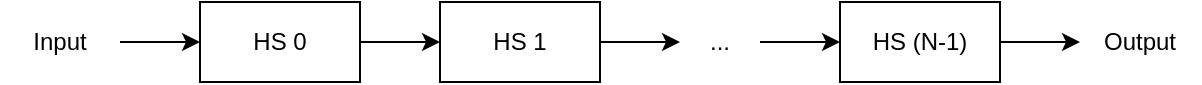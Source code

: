 <mxfile version="24.5.3" type="device">
  <diagram name="Page-1" id="SXdgCny9S7CvgAw-XWH_">
    <mxGraphModel dx="915" dy="729" grid="1" gridSize="10" guides="1" tooltips="1" connect="1" arrows="1" fold="1" page="1" pageScale="1" pageWidth="827" pageHeight="1169" math="0" shadow="0">
      <root>
        <mxCell id="0" />
        <mxCell id="1" parent="0" />
        <mxCell id="9wJzjOqL-KLGMlpQlfj1-1" value="HS 0" style="rounded=0;whiteSpace=wrap;html=1;" vertex="1" parent="1">
          <mxGeometry x="120" y="80" width="80" height="40" as="geometry" />
        </mxCell>
        <mxCell id="9wJzjOqL-KLGMlpQlfj1-2" value="HS 1" style="rounded=0;whiteSpace=wrap;html=1;" vertex="1" parent="1">
          <mxGeometry x="240" y="80" width="80" height="40" as="geometry" />
        </mxCell>
        <mxCell id="9wJzjOqL-KLGMlpQlfj1-3" value="" style="endArrow=classic;html=1;rounded=0;exitX=1;exitY=0.5;exitDx=0;exitDy=0;entryX=0;entryY=0.5;entryDx=0;entryDy=0;" edge="1" parent="1" source="9wJzjOqL-KLGMlpQlfj1-1" target="9wJzjOqL-KLGMlpQlfj1-2">
          <mxGeometry width="50" height="50" relative="1" as="geometry">
            <mxPoint x="210" y="80" as="sourcePoint" />
            <mxPoint x="260" y="30" as="targetPoint" />
          </mxGeometry>
        </mxCell>
        <mxCell id="9wJzjOqL-KLGMlpQlfj1-4" value="" style="endArrow=classic;html=1;rounded=0;entryX=0;entryY=0.5;entryDx=0;entryDy=0;" edge="1" parent="1" target="9wJzjOqL-KLGMlpQlfj1-1">
          <mxGeometry width="50" height="50" relative="1" as="geometry">
            <mxPoint x="80" y="100" as="sourcePoint" />
            <mxPoint x="110" y="130" as="targetPoint" />
          </mxGeometry>
        </mxCell>
        <mxCell id="9wJzjOqL-KLGMlpQlfj1-5" value="Input" style="text;strokeColor=none;align=center;fillColor=none;html=1;verticalAlign=middle;whiteSpace=wrap;rounded=0;" vertex="1" parent="1">
          <mxGeometry x="20" y="85" width="60" height="30" as="geometry" />
        </mxCell>
        <mxCell id="9wJzjOqL-KLGMlpQlfj1-6" value="" style="endArrow=classic;html=1;rounded=0;exitX=1;exitY=0.5;exitDx=0;exitDy=0;entryX=0;entryY=0.5;entryDx=0;entryDy=0;" edge="1" parent="1" source="9wJzjOqL-KLGMlpQlfj1-2" target="9wJzjOqL-KLGMlpQlfj1-7">
          <mxGeometry width="50" height="50" relative="1" as="geometry">
            <mxPoint x="320" y="99.76" as="sourcePoint" />
            <mxPoint x="360" y="99.76" as="targetPoint" />
          </mxGeometry>
        </mxCell>
        <mxCell id="9wJzjOqL-KLGMlpQlfj1-7" value="..." style="text;strokeColor=none;align=center;fillColor=none;html=1;verticalAlign=middle;whiteSpace=wrap;rounded=0;" vertex="1" parent="1">
          <mxGeometry x="360" y="85" width="40" height="30" as="geometry" />
        </mxCell>
        <mxCell id="9wJzjOqL-KLGMlpQlfj1-9" value="HS (N-1)" style="rounded=0;whiteSpace=wrap;html=1;" vertex="1" parent="1">
          <mxGeometry x="440" y="80" width="80" height="40" as="geometry" />
        </mxCell>
        <mxCell id="9wJzjOqL-KLGMlpQlfj1-10" value="" style="endArrow=classic;html=1;rounded=0;exitX=1;exitY=0.5;exitDx=0;exitDy=0;entryX=0;entryY=0.5;entryDx=0;entryDy=0;" edge="1" parent="1" target="9wJzjOqL-KLGMlpQlfj1-9">
          <mxGeometry width="50" height="50" relative="1" as="geometry">
            <mxPoint x="400" y="100" as="sourcePoint" />
            <mxPoint x="460" y="30" as="targetPoint" />
          </mxGeometry>
        </mxCell>
        <mxCell id="9wJzjOqL-KLGMlpQlfj1-11" value="" style="endArrow=classic;html=1;rounded=0;exitX=1;exitY=0.5;exitDx=0;exitDy=0;" edge="1" parent="1" source="9wJzjOqL-KLGMlpQlfj1-9">
          <mxGeometry width="50" height="50" relative="1" as="geometry">
            <mxPoint x="520" y="100" as="sourcePoint" />
            <mxPoint x="560" y="100" as="targetPoint" />
          </mxGeometry>
        </mxCell>
        <mxCell id="9wJzjOqL-KLGMlpQlfj1-12" value="Output" style="text;strokeColor=none;align=center;fillColor=none;html=1;verticalAlign=middle;whiteSpace=wrap;rounded=0;" vertex="1" parent="1">
          <mxGeometry x="560" y="85" width="60" height="30" as="geometry" />
        </mxCell>
      </root>
    </mxGraphModel>
  </diagram>
</mxfile>
